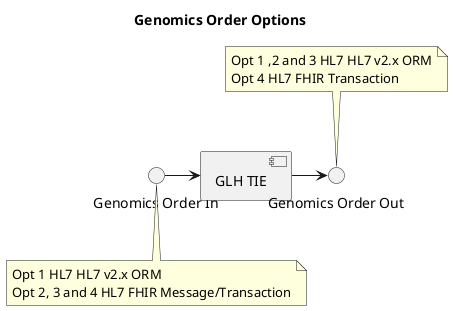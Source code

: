 @startuml

title "Genomics Order Options"

interface "Genomics Order In" as GenomicsOrderIn
component "GLH TIE" as GLHTIE
interface "Genomics Order Out" as GenomicsOrderOut

GenomicsOrderIn -r-> GLHTIE
GLHTIE -r-> GenomicsOrderOut

note bottom of GenomicsOrderIn
Opt 1 HL7 HL7 v2.x ORM
Opt 2, 3 and 4 HL7 FHIR Message/Transaction
end note


note top of GenomicsOrderOut
Opt 1 ,2 and 3 HL7 HL7 v2.x ORM
Opt 4 HL7 FHIR Transaction
end note

@enduml
